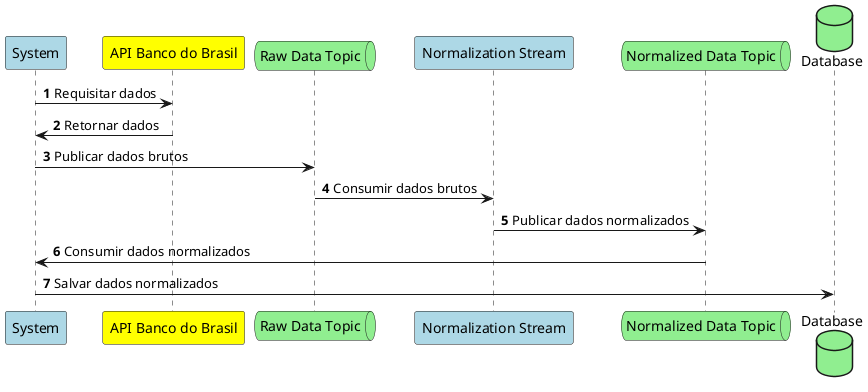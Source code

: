 @startuml

autonumber

participant "System" as s #LightBlue
participant "API Banco do Brasil" as api #Yellow
queue "Raw Data Topic" as rawDataT #LightGreen
participant "Normalization Stream" as ns #LightBlue
queue "Normalized Data Topic" as normalizedDataT #LightGreen
database "Database" as db #LightGreen

s -> api : Requisitar dados
api -> s : Retornar dados
s -> rawDataT : Publicar dados brutos
rawDataT -> ns : Consumir dados brutos
ns -> normalizedDataT : Publicar dados normalizados
normalizedDataT -> s : Consumir dados normalizados
s -> db : Salvar dados normalizados

@enduml